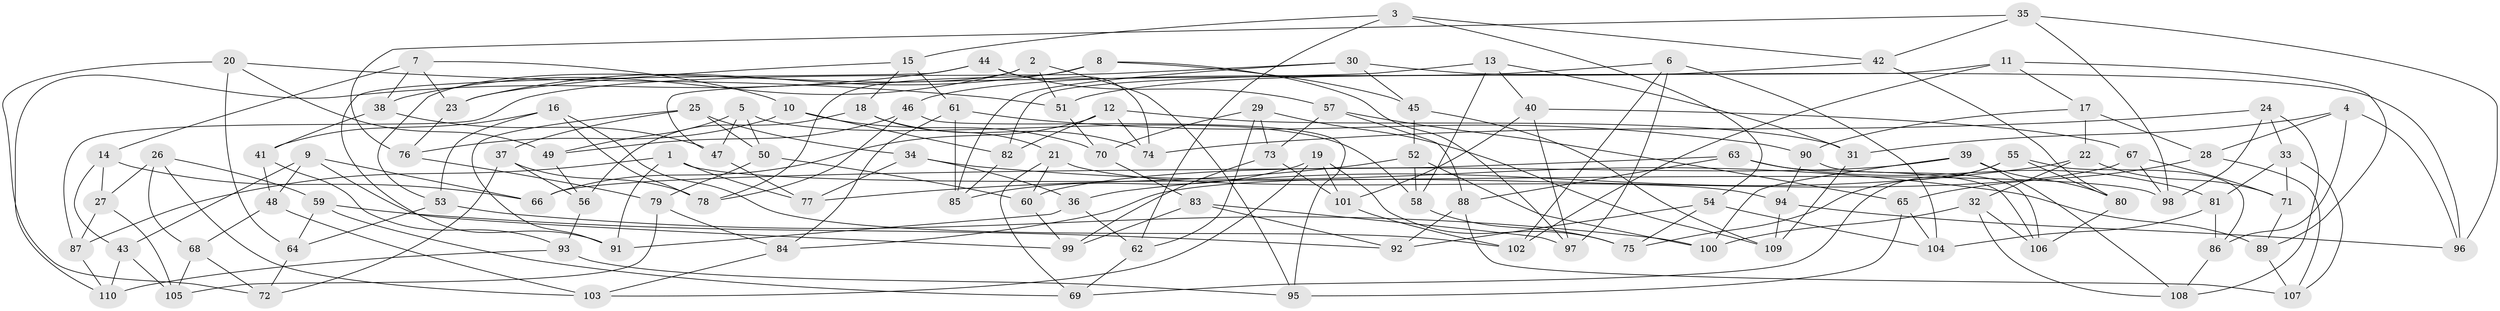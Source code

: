 // coarse degree distribution, {4: 0.6025641025641025, 6: 0.2692307692307692, 5: 0.11538461538461539, 3: 0.01282051282051282}
// Generated by graph-tools (version 1.1) at 2025/38/03/04/25 23:38:17]
// undirected, 110 vertices, 220 edges
graph export_dot {
  node [color=gray90,style=filled];
  1;
  2;
  3;
  4;
  5;
  6;
  7;
  8;
  9;
  10;
  11;
  12;
  13;
  14;
  15;
  16;
  17;
  18;
  19;
  20;
  21;
  22;
  23;
  24;
  25;
  26;
  27;
  28;
  29;
  30;
  31;
  32;
  33;
  34;
  35;
  36;
  37;
  38;
  39;
  40;
  41;
  42;
  43;
  44;
  45;
  46;
  47;
  48;
  49;
  50;
  51;
  52;
  53;
  54;
  55;
  56;
  57;
  58;
  59;
  60;
  61;
  62;
  63;
  64;
  65;
  66;
  67;
  68;
  69;
  70;
  71;
  72;
  73;
  74;
  75;
  76;
  77;
  78;
  79;
  80;
  81;
  82;
  83;
  84;
  85;
  86;
  87;
  88;
  89;
  90;
  91;
  92;
  93;
  94;
  95;
  96;
  97;
  98;
  99;
  100;
  101;
  102;
  103;
  104;
  105;
  106;
  107;
  108;
  109;
  110;
  1 -- 98;
  1 -- 77;
  1 -- 87;
  1 -- 91;
  2 -- 53;
  2 -- 38;
  2 -- 51;
  2 -- 95;
  3 -- 54;
  3 -- 62;
  3 -- 15;
  3 -- 42;
  4 -- 31;
  4 -- 86;
  4 -- 96;
  4 -- 28;
  5 -- 49;
  5 -- 58;
  5 -- 47;
  5 -- 50;
  6 -- 102;
  6 -- 104;
  6 -- 97;
  6 -- 46;
  7 -- 10;
  7 -- 14;
  7 -- 23;
  7 -- 38;
  8 -- 97;
  8 -- 78;
  8 -- 45;
  8 -- 23;
  9 -- 66;
  9 -- 99;
  9 -- 43;
  9 -- 48;
  10 -- 70;
  10 -- 76;
  10 -- 82;
  11 -- 102;
  11 -- 47;
  11 -- 89;
  11 -- 17;
  12 -- 74;
  12 -- 31;
  12 -- 66;
  12 -- 82;
  13 -- 40;
  13 -- 31;
  13 -- 82;
  13 -- 58;
  14 -- 66;
  14 -- 43;
  14 -- 27;
  15 -- 18;
  15 -- 61;
  15 -- 23;
  16 -- 53;
  16 -- 78;
  16 -- 102;
  16 -- 41;
  17 -- 22;
  17 -- 28;
  17 -- 90;
  18 -- 21;
  18 -- 74;
  18 -- 56;
  19 -- 103;
  19 -- 75;
  19 -- 101;
  19 -- 85;
  20 -- 51;
  20 -- 64;
  20 -- 49;
  20 -- 72;
  21 -- 69;
  21 -- 94;
  21 -- 60;
  22 -- 32;
  22 -- 71;
  22 -- 36;
  23 -- 76;
  24 -- 74;
  24 -- 108;
  24 -- 33;
  24 -- 98;
  25 -- 37;
  25 -- 91;
  25 -- 34;
  25 -- 50;
  26 -- 103;
  26 -- 27;
  26 -- 59;
  26 -- 68;
  27 -- 87;
  27 -- 105;
  28 -- 65;
  28 -- 107;
  29 -- 73;
  29 -- 70;
  29 -- 62;
  29 -- 109;
  30 -- 45;
  30 -- 85;
  30 -- 87;
  30 -- 96;
  31 -- 109;
  32 -- 106;
  32 -- 108;
  32 -- 100;
  33 -- 107;
  33 -- 81;
  33 -- 71;
  34 -- 77;
  34 -- 89;
  34 -- 36;
  35 -- 98;
  35 -- 96;
  35 -- 42;
  35 -- 76;
  36 -- 91;
  36 -- 62;
  37 -- 78;
  37 -- 72;
  37 -- 56;
  38 -- 47;
  38 -- 41;
  39 -- 60;
  39 -- 108;
  39 -- 80;
  39 -- 100;
  40 -- 97;
  40 -- 67;
  40 -- 101;
  41 -- 93;
  41 -- 48;
  42 -- 80;
  42 -- 51;
  43 -- 105;
  43 -- 110;
  44 -- 91;
  44 -- 57;
  44 -- 74;
  44 -- 110;
  45 -- 52;
  45 -- 109;
  46 -- 95;
  46 -- 49;
  46 -- 78;
  47 -- 77;
  48 -- 103;
  48 -- 68;
  49 -- 56;
  50 -- 79;
  50 -- 60;
  51 -- 70;
  52 -- 100;
  52 -- 58;
  52 -- 77;
  53 -- 64;
  53 -- 100;
  54 -- 75;
  54 -- 92;
  54 -- 104;
  55 -- 86;
  55 -- 69;
  55 -- 75;
  55 -- 80;
  56 -- 93;
  57 -- 88;
  57 -- 73;
  57 -- 65;
  58 -- 75;
  59 -- 69;
  59 -- 64;
  59 -- 92;
  60 -- 99;
  61 -- 84;
  61 -- 85;
  61 -- 90;
  62 -- 69;
  63 -- 106;
  63 -- 66;
  63 -- 88;
  63 -- 81;
  64 -- 72;
  65 -- 104;
  65 -- 95;
  67 -- 84;
  67 -- 71;
  67 -- 98;
  68 -- 105;
  68 -- 72;
  70 -- 83;
  71 -- 89;
  73 -- 99;
  73 -- 101;
  76 -- 79;
  79 -- 84;
  79 -- 105;
  80 -- 106;
  81 -- 104;
  81 -- 86;
  82 -- 85;
  83 -- 99;
  83 -- 92;
  83 -- 97;
  84 -- 103;
  86 -- 108;
  87 -- 110;
  88 -- 92;
  88 -- 107;
  89 -- 107;
  90 -- 94;
  90 -- 106;
  93 -- 95;
  93 -- 110;
  94 -- 96;
  94 -- 109;
  101 -- 102;
}
